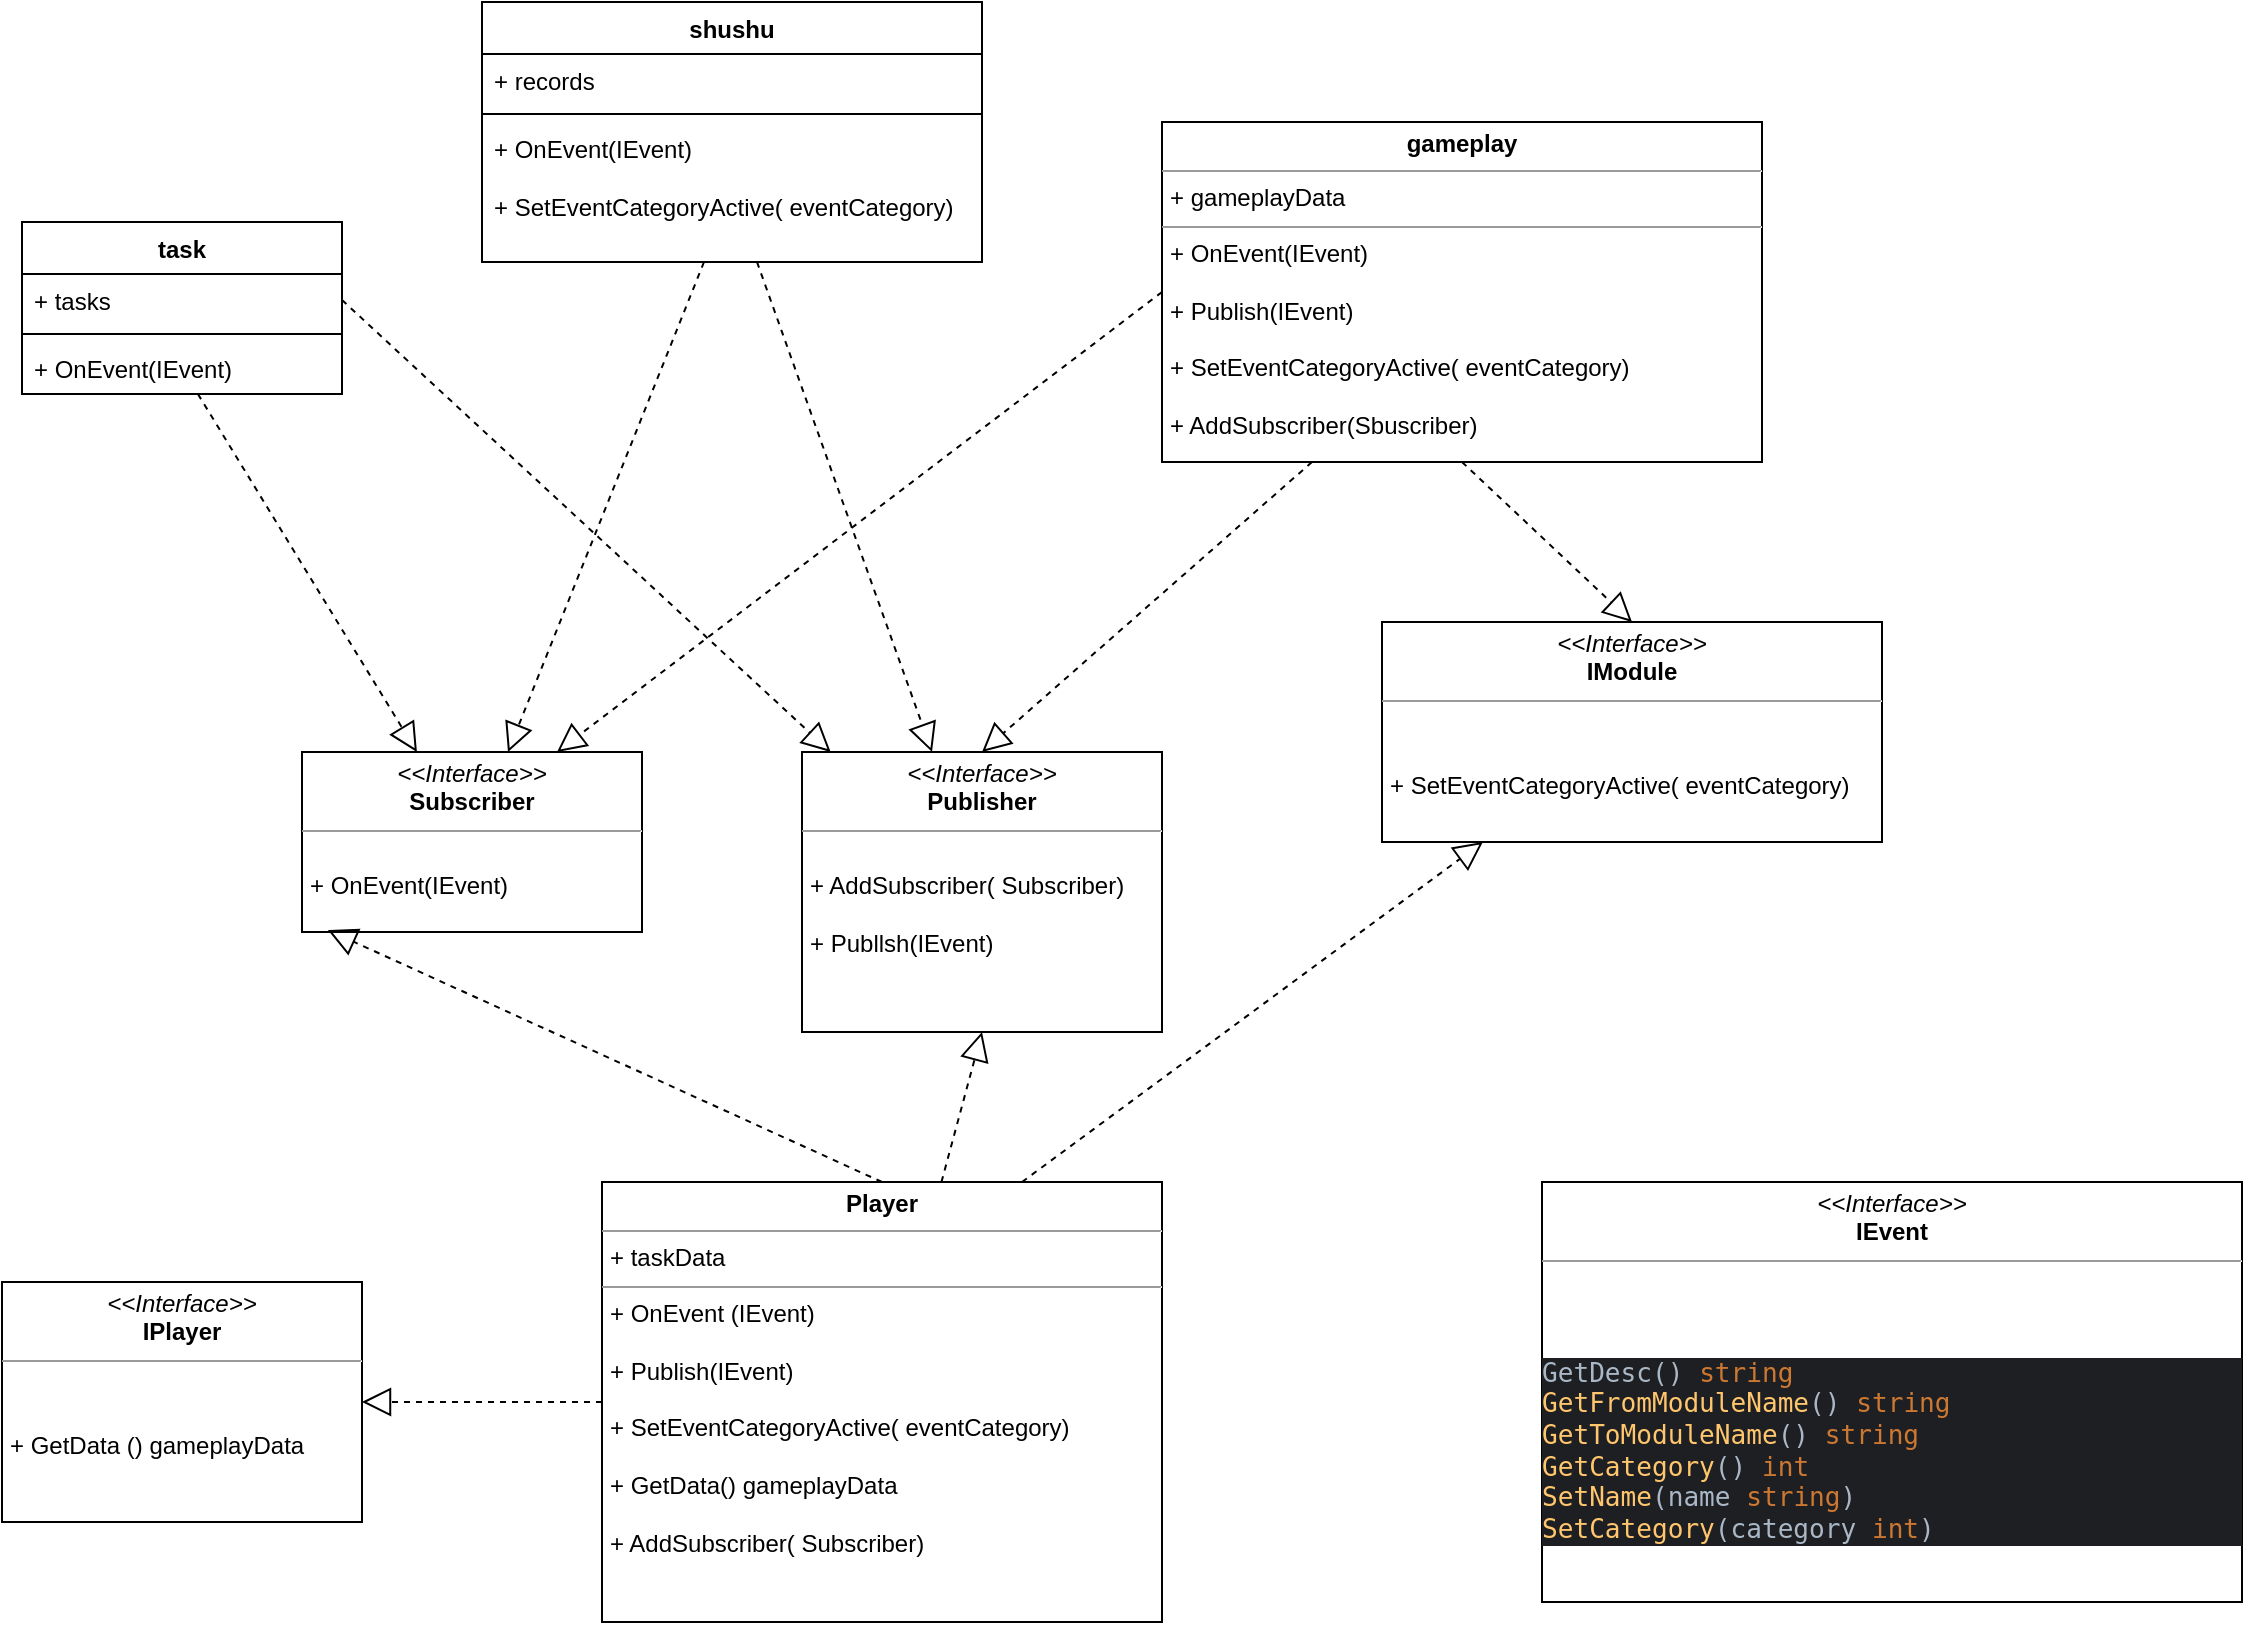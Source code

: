 <mxfile version="21.0.6" type="device"><diagram name="第 1 页" id="54fpp_WpTDdPFJokEVUT"><mxGraphModel dx="2261" dy="1901" grid="1" gridSize="10" guides="1" tooltips="1" connect="1" arrows="1" fold="1" page="1" pageScale="1" pageWidth="827" pageHeight="1169" math="0" shadow="0"><root><mxCell id="0"/><mxCell id="1" parent="0"/><mxCell id="NyXPxZz_sFKsWelykBak-12" value="task" style="swimlane;fontStyle=1;align=center;verticalAlign=top;childLayout=stackLayout;horizontal=1;startSize=26;horizontalStack=0;resizeParent=1;resizeParentMax=0;resizeLast=0;collapsible=1;marginBottom=0;whiteSpace=wrap;html=1;" vertex="1" parent="1"><mxGeometry x="-130" y="20" width="160" height="86" as="geometry"/></mxCell><mxCell id="NyXPxZz_sFKsWelykBak-13" value="+ tasks" style="text;strokeColor=none;fillColor=none;align=left;verticalAlign=top;spacingLeft=4;spacingRight=4;overflow=hidden;rotatable=0;points=[[0,0.5],[1,0.5]];portConstraint=eastwest;whiteSpace=wrap;html=1;" vertex="1" parent="NyXPxZz_sFKsWelykBak-12"><mxGeometry y="26" width="160" height="26" as="geometry"/></mxCell><mxCell id="NyXPxZz_sFKsWelykBak-14" value="" style="line;strokeWidth=1;fillColor=none;align=left;verticalAlign=middle;spacingTop=-1;spacingLeft=3;spacingRight=3;rotatable=0;labelPosition=right;points=[];portConstraint=eastwest;strokeColor=inherit;" vertex="1" parent="NyXPxZz_sFKsWelykBak-12"><mxGeometry y="52" width="160" height="8" as="geometry"/></mxCell><mxCell id="NyXPxZz_sFKsWelykBak-15" value="+ OnEvent(IEvent)&lt;br&gt;" style="text;strokeColor=none;fillColor=none;align=left;verticalAlign=top;spacingLeft=4;spacingRight=4;overflow=hidden;rotatable=0;points=[[0,0.5],[1,0.5]];portConstraint=eastwest;whiteSpace=wrap;html=1;" vertex="1" parent="NyXPxZz_sFKsWelykBak-12"><mxGeometry y="60" width="160" height="26" as="geometry"/></mxCell><mxCell id="NyXPxZz_sFKsWelykBak-20" value="shushu" style="swimlane;fontStyle=1;align=center;verticalAlign=top;childLayout=stackLayout;horizontal=1;startSize=26;horizontalStack=0;resizeParent=1;resizeParentMax=0;resizeLast=0;collapsible=1;marginBottom=0;whiteSpace=wrap;html=1;" vertex="1" parent="1"><mxGeometry x="100" y="-90" width="250" height="130" as="geometry"/></mxCell><mxCell id="NyXPxZz_sFKsWelykBak-21" value="+ records" style="text;strokeColor=none;fillColor=none;align=left;verticalAlign=top;spacingLeft=4;spacingRight=4;overflow=hidden;rotatable=0;points=[[0,0.5],[1,0.5]];portConstraint=eastwest;whiteSpace=wrap;html=1;" vertex="1" parent="NyXPxZz_sFKsWelykBak-20"><mxGeometry y="26" width="250" height="26" as="geometry"/></mxCell><mxCell id="NyXPxZz_sFKsWelykBak-22" value="" style="line;strokeWidth=1;fillColor=none;align=left;verticalAlign=middle;spacingTop=-1;spacingLeft=3;spacingRight=3;rotatable=0;labelPosition=right;points=[];portConstraint=eastwest;strokeColor=inherit;" vertex="1" parent="NyXPxZz_sFKsWelykBak-20"><mxGeometry y="52" width="250" height="8" as="geometry"/></mxCell><mxCell id="NyXPxZz_sFKsWelykBak-23" value="+ OnEvent(IEvent)&lt;br&gt;&lt;br&gt;+&amp;nbsp;SetEventCategoryActive(&amp;nbsp;eventCategory)" style="text;strokeColor=none;fillColor=none;align=left;verticalAlign=top;spacingLeft=4;spacingRight=4;overflow=hidden;rotatable=0;points=[[0,0.5],[1,0.5]];portConstraint=eastwest;whiteSpace=wrap;html=1;" vertex="1" parent="NyXPxZz_sFKsWelykBak-20"><mxGeometry y="60" width="250" height="70" as="geometry"/></mxCell><mxCell id="NyXPxZz_sFKsWelykBak-28" value="&lt;p style=&quot;margin:0px;margin-top:4px;text-align:center;&quot;&gt;&lt;i&gt;&amp;lt;&amp;lt;Interface&amp;gt;&amp;gt;&lt;/i&gt;&lt;br&gt;&lt;b&gt;IPlayer&lt;/b&gt;&lt;/p&gt;&lt;hr size=&quot;1&quot;&gt;&lt;p style=&quot;margin:0px;margin-left:4px;&quot;&gt;&lt;br&gt;&lt;/p&gt;&lt;p style=&quot;margin:0px;margin-left:4px;&quot;&gt;&lt;br&gt;&lt;/p&gt;&lt;p style=&quot;margin:0px;margin-left:4px;&quot;&gt;+&amp;nbsp;GetData () gameplayData&lt;/p&gt;&lt;p style=&quot;margin:0px;margin-left:4px;&quot;&gt;&lt;br&gt;&lt;/p&gt;" style="verticalAlign=top;align=left;overflow=fill;fontSize=12;fontFamily=Helvetica;html=1;whiteSpace=wrap;" vertex="1" parent="1"><mxGeometry x="-140" y="550" width="180" height="120" as="geometry"/></mxCell><mxCell id="NyXPxZz_sFKsWelykBak-29" value="&lt;p style=&quot;margin:0px;margin-top:4px;text-align:center;&quot;&gt;&lt;i&gt;&amp;lt;&amp;lt;Interface&amp;gt;&amp;gt;&lt;/i&gt;&lt;br&gt;&lt;b&gt;IModule&lt;/b&gt;&lt;/p&gt;&lt;hr size=&quot;1&quot;&gt;&lt;p style=&quot;margin:0px;margin-left:4px;&quot;&gt;&lt;br&gt;&lt;/p&gt;&lt;p style=&quot;margin:0px;margin-left:4px;&quot;&gt;&lt;br&gt;&lt;/p&gt;&lt;p style=&quot;margin:0px;margin-left:4px;&quot;&gt;+&amp;nbsp;SetEventCategoryActive(&amp;nbsp;eventCategory&lt;span style=&quot;background-color: initial;&quot;&gt;)&lt;/span&gt;&lt;/p&gt;" style="verticalAlign=top;align=left;overflow=fill;fontSize=12;fontFamily=Helvetica;html=1;whiteSpace=wrap;" vertex="1" parent="1"><mxGeometry x="550" y="220" width="250" height="110" as="geometry"/></mxCell><mxCell id="NyXPxZz_sFKsWelykBak-30" value="&lt;p style=&quot;margin:0px;margin-top:4px;text-align:center;&quot;&gt;&lt;i&gt;&amp;lt;&amp;lt;Interface&amp;gt;&amp;gt;&lt;/i&gt;&lt;br&gt;&lt;b&gt;Publisher&lt;/b&gt;&lt;/p&gt;&lt;hr size=&quot;1&quot;&gt;&lt;p style=&quot;margin:0px;margin-left:4px;&quot;&gt;&lt;br&gt;&lt;/p&gt;&lt;p style=&quot;margin:0px;margin-left:4px;&quot;&gt;+ AddSubscriber( Subscriber)&lt;br&gt;&lt;/p&gt;&lt;p style=&quot;margin:0px;margin-left:4px;&quot;&gt;&lt;br&gt;&lt;/p&gt;&lt;p style=&quot;margin:0px;margin-left:4px;&quot;&gt;+ Publlsh(IEvent)&lt;/p&gt;" style="verticalAlign=top;align=left;overflow=fill;fontSize=12;fontFamily=Helvetica;html=1;whiteSpace=wrap;" vertex="1" parent="1"><mxGeometry x="260" y="285" width="180" height="140" as="geometry"/></mxCell><mxCell id="NyXPxZz_sFKsWelykBak-31" value="&lt;p style=&quot;margin:0px;margin-top:4px;text-align:center;&quot;&gt;&lt;i&gt;&amp;lt;&amp;lt;Interface&amp;gt;&amp;gt;&lt;/i&gt;&lt;br&gt;&lt;b&gt;Subscriber&lt;/b&gt;&lt;/p&gt;&lt;hr size=&quot;1&quot;&gt;&lt;p style=&quot;margin:0px;margin-left:4px;&quot;&gt;&lt;br&gt;&lt;/p&gt;&lt;p style=&quot;margin:0px;margin-left:4px;&quot;&gt;+ OnEvent(IEvent)&lt;br&gt;&lt;/p&gt;&lt;p style=&quot;margin:0px;margin-left:4px;&quot;&gt;&lt;br&gt;&lt;/p&gt;" style="verticalAlign=top;align=left;overflow=fill;fontSize=12;fontFamily=Helvetica;html=1;whiteSpace=wrap;" vertex="1" parent="1"><mxGeometry x="10" y="285" width="170" height="90" as="geometry"/></mxCell><mxCell id="NyXPxZz_sFKsWelykBak-32" value="&lt;p style=&quot;margin:0px;margin-top:4px;text-align:center;&quot;&gt;&lt;b&gt;Player&lt;/b&gt;&lt;/p&gt;&lt;hr size=&quot;1&quot;&gt;&lt;p style=&quot;margin:0px;margin-left:4px;&quot;&gt;+ taskData&lt;/p&gt;&lt;hr size=&quot;1&quot;&gt;&lt;p style=&quot;margin:0px;margin-left:4px;&quot;&gt;+ OnEvent (IEvent)&lt;/p&gt;&lt;p style=&quot;margin:0px;margin-left:4px;&quot;&gt;&lt;br&gt;&lt;/p&gt;&lt;p style=&quot;border-color: var(--border-color); margin: 0px 0px 0px 4px;&quot;&gt;+ Publish(IEvent)&lt;br style=&quot;border-color: var(--border-color);&quot;&gt;&lt;/p&gt;&lt;p style=&quot;border-color: var(--border-color); margin: 0px 0px 0px 4px;&quot;&gt;&lt;br style=&quot;border-color: var(--border-color);&quot;&gt;&lt;/p&gt;&lt;p style=&quot;border-color: var(--border-color); margin: 0px 0px 0px 4px;&quot;&gt;+&amp;nbsp;SetEventCategoryActive(&amp;nbsp;eventCategory)&lt;/p&gt;&lt;p style=&quot;border-color: var(--border-color); margin: 0px 0px 0px 4px;&quot;&gt;&lt;br&gt;&lt;/p&gt;&lt;p style=&quot;border-color: var(--border-color); margin: 0px 0px 0px 4px;&quot;&gt;+ GetData() gameplayData&lt;/p&gt;&lt;p style=&quot;border-color: var(--border-color); margin: 0px 0px 0px 4px;&quot;&gt;&lt;br&gt;&lt;/p&gt;&lt;p style=&quot;border-color: var(--border-color); margin: 0px 0px 0px 4px;&quot;&gt;+ AddSubscriber( Subscriber)&lt;br&gt;&lt;/p&gt;&lt;p style=&quot;border-color: var(--border-color); margin: 0px 0px 0px 4px;&quot;&gt;&lt;br&gt;&lt;/p&gt;" style="verticalAlign=top;align=left;overflow=fill;fontSize=12;fontFamily=Helvetica;html=1;whiteSpace=wrap;" vertex="1" parent="1"><mxGeometry x="160" y="500" width="280" height="220" as="geometry"/></mxCell><mxCell id="NyXPxZz_sFKsWelykBak-34" value="" style="endArrow=block;dashed=1;endFill=0;endSize=12;html=1;rounded=0;exitX=0.5;exitY=0;exitDx=0;exitDy=0;entryX=0.076;entryY=0.989;entryDx=0;entryDy=0;entryPerimeter=0;" edge="1" parent="1" source="NyXPxZz_sFKsWelykBak-32" target="NyXPxZz_sFKsWelykBak-31"><mxGeometry width="160" relative="1" as="geometry"><mxPoint x="160" y="670" as="sourcePoint"/><mxPoint x="320" y="670" as="targetPoint"/></mxGeometry></mxCell><mxCell id="NyXPxZz_sFKsWelykBak-36" value="" style="endArrow=block;dashed=1;endFill=0;endSize=12;html=1;rounded=0;" edge="1" parent="1" source="NyXPxZz_sFKsWelykBak-32" target="NyXPxZz_sFKsWelykBak-28"><mxGeometry width="160" relative="1" as="geometry"><mxPoint x="330" y="510" as="sourcePoint"/><mxPoint x="490" y="510" as="targetPoint"/></mxGeometry></mxCell><mxCell id="NyXPxZz_sFKsWelykBak-37" value="" style="endArrow=block;dashed=1;endFill=0;endSize=12;html=1;rounded=0;exitX=0.75;exitY=0;exitDx=0;exitDy=0;" edge="1" parent="1" source="NyXPxZz_sFKsWelykBak-32" target="NyXPxZz_sFKsWelykBak-29"><mxGeometry width="160" relative="1" as="geometry"><mxPoint x="330" y="510" as="sourcePoint"/><mxPoint x="490" y="510" as="targetPoint"/></mxGeometry></mxCell><mxCell id="NyXPxZz_sFKsWelykBak-38" value="&lt;p style=&quot;margin:0px;margin-top:4px;text-align:center;&quot;&gt;&lt;b&gt;gameplay&lt;/b&gt;&lt;/p&gt;&lt;hr size=&quot;1&quot;&gt;&lt;p style=&quot;margin:0px;margin-left:4px;&quot;&gt;+ gameplayData&lt;/p&gt;&lt;hr size=&quot;1&quot;&gt;&lt;p style=&quot;margin:0px;margin-left:4px;&quot;&gt;+ OnEvent(IEvent)&lt;/p&gt;&lt;p style=&quot;margin:0px;margin-left:4px;&quot;&gt;&lt;br&gt;&lt;/p&gt;&lt;p style=&quot;margin:0px;margin-left:4px;&quot;&gt;+ Publish(IEvent)&lt;/p&gt;&lt;p style=&quot;margin:0px;margin-left:4px;&quot;&gt;&lt;br&gt;&lt;/p&gt;&lt;p style=&quot;margin:0px;margin-left:4px;&quot;&gt;+&amp;nbsp;SetEventCategoryActive(&amp;nbsp;eventCategory)&lt;br&gt;&lt;/p&gt;&lt;p style=&quot;margin:0px;margin-left:4px;&quot;&gt;&lt;br&gt;&lt;/p&gt;&lt;p style=&quot;margin:0px;margin-left:4px;&quot;&gt;+ AddSubscriber(Sbuscriber)&lt;br&gt;&lt;/p&gt;" style="verticalAlign=top;align=left;overflow=fill;fontSize=12;fontFamily=Helvetica;html=1;whiteSpace=wrap;" vertex="1" parent="1"><mxGeometry x="440" y="-30" width="300" height="170" as="geometry"/></mxCell><mxCell id="NyXPxZz_sFKsWelykBak-39" value="" style="endArrow=block;dashed=1;endFill=0;endSize=12;html=1;rounded=0;" edge="1" parent="1" source="NyXPxZz_sFKsWelykBak-15" target="NyXPxZz_sFKsWelykBak-31"><mxGeometry width="160" relative="1" as="geometry"><mxPoint x="330" y="410" as="sourcePoint"/><mxPoint x="490" y="410" as="targetPoint"/></mxGeometry></mxCell><mxCell id="NyXPxZz_sFKsWelykBak-40" value="" style="endArrow=block;dashed=1;endFill=0;endSize=12;html=1;rounded=0;" edge="1" parent="1" source="NyXPxZz_sFKsWelykBak-23" target="NyXPxZz_sFKsWelykBak-31"><mxGeometry width="160" relative="1" as="geometry"><mxPoint x="330" y="410" as="sourcePoint"/><mxPoint x="490" y="410" as="targetPoint"/></mxGeometry></mxCell><mxCell id="NyXPxZz_sFKsWelykBak-42" value="" style="endArrow=block;dashed=1;endFill=0;endSize=12;html=1;rounded=0;entryX=0.5;entryY=1;entryDx=0;entryDy=0;" edge="1" parent="1" source="NyXPxZz_sFKsWelykBak-32" target="NyXPxZz_sFKsWelykBak-30"><mxGeometry width="160" relative="1" as="geometry"><mxPoint x="330" y="490" as="sourcePoint"/><mxPoint x="490" y="490" as="targetPoint"/></mxGeometry></mxCell><mxCell id="NyXPxZz_sFKsWelykBak-45" value="" style="endArrow=block;dashed=1;endFill=0;endSize=12;html=1;rounded=0;entryX=0.5;entryY=0;entryDx=0;entryDy=0;exitX=0.5;exitY=1;exitDx=0;exitDy=0;" edge="1" parent="1" source="NyXPxZz_sFKsWelykBak-38" target="NyXPxZz_sFKsWelykBak-29"><mxGeometry width="160" relative="1" as="geometry"><mxPoint x="330" y="290" as="sourcePoint"/><mxPoint x="490" y="290" as="targetPoint"/></mxGeometry></mxCell><mxCell id="NyXPxZz_sFKsWelykBak-46" value="" style="endArrow=block;dashed=1;endFill=0;endSize=12;html=1;rounded=0;exitX=0.25;exitY=1;exitDx=0;exitDy=0;entryX=0.5;entryY=0;entryDx=0;entryDy=0;" edge="1" parent="1" source="NyXPxZz_sFKsWelykBak-38" target="NyXPxZz_sFKsWelykBak-30"><mxGeometry width="160" relative="1" as="geometry"><mxPoint x="330" y="290" as="sourcePoint"/><mxPoint x="490" y="290" as="targetPoint"/></mxGeometry></mxCell><mxCell id="NyXPxZz_sFKsWelykBak-48" value="" style="endArrow=block;dashed=1;endFill=0;endSize=12;html=1;rounded=0;" edge="1" parent="1" source="NyXPxZz_sFKsWelykBak-23" target="NyXPxZz_sFKsWelykBak-30"><mxGeometry width="160" relative="1" as="geometry"><mxPoint x="330" y="290" as="sourcePoint"/><mxPoint x="490" y="290" as="targetPoint"/></mxGeometry></mxCell><mxCell id="NyXPxZz_sFKsWelykBak-50" value="" style="endArrow=block;dashed=1;endFill=0;endSize=12;html=1;rounded=0;exitX=1;exitY=0.5;exitDx=0;exitDy=0;" edge="1" parent="1" source="NyXPxZz_sFKsWelykBak-13" target="NyXPxZz_sFKsWelykBak-30"><mxGeometry width="160" relative="1" as="geometry"><mxPoint x="330" y="290" as="sourcePoint"/><mxPoint x="490" y="290" as="targetPoint"/></mxGeometry></mxCell><mxCell id="NyXPxZz_sFKsWelykBak-51" value="" style="endArrow=block;dashed=1;endFill=0;endSize=12;html=1;rounded=0;entryX=0.75;entryY=0;entryDx=0;entryDy=0;exitX=0;exitY=0.5;exitDx=0;exitDy=0;" edge="1" parent="1" source="NyXPxZz_sFKsWelykBak-38" target="NyXPxZz_sFKsWelykBak-31"><mxGeometry width="160" relative="1" as="geometry"><mxPoint x="330" y="390" as="sourcePoint"/><mxPoint x="490" y="390" as="targetPoint"/></mxGeometry></mxCell><mxCell id="NyXPxZz_sFKsWelykBak-53" value="&lt;p style=&quot;margin:0px;margin-top:4px;text-align:center;&quot;&gt;&lt;i&gt;&amp;lt;&amp;lt;Interface&amp;gt;&amp;gt;&lt;/i&gt;&lt;br&gt;&lt;b&gt;IEvent&lt;/b&gt;&lt;/p&gt;&lt;hr size=&quot;1&quot;&gt;&lt;p style=&quot;margin:0px;margin-left:4px;&quot;&gt;&lt;br&gt;&lt;/p&gt;&lt;p style=&quot;margin:0px;margin-left:4px;&quot;&gt;&lt;br&gt;&lt;/p&gt;&lt;div style=&quot;background-color:#1e1f22;color:#a9b7c6;font-family:'JetBrains Mono',monospace;font-size:9.8pt;&quot;&gt;&lt;pre&gt;GetDesc() &lt;span style=&quot;color:#cc7832;&quot;&gt;string&lt;br&gt;&lt;/span&gt;&lt;span style=&quot;color:#ffc66d;&quot;&gt;GetFromModuleName&lt;/span&gt;() &lt;span style=&quot;color:#cc7832;&quot;&gt;string&lt;br&gt;&lt;/span&gt;&lt;span style=&quot;color:#ffc66d;&quot;&gt;GetToModuleName&lt;/span&gt;() &lt;span style=&quot;color:#cc7832;&quot;&gt;string&lt;br&gt;&lt;/span&gt;&lt;span style=&quot;color:#ffc66d;&quot;&gt;GetCategory&lt;/span&gt;() &lt;span style=&quot;color:#cc7832;&quot;&gt;int&lt;br&gt;&lt;/span&gt;&lt;span style=&quot;color:#ffc66d;&quot;&gt;SetName&lt;/span&gt;(name &lt;span style=&quot;color:#cc7832;&quot;&gt;string&lt;/span&gt;)&lt;br&gt;&lt;span style=&quot;color:#ffc66d;&quot;&gt;SetCategory&lt;/span&gt;(category &lt;span style=&quot;color:#cc7832;&quot;&gt;int&lt;/span&gt;)&lt;/pre&gt;&lt;/div&gt;&lt;p style=&quot;margin:0px;margin-left:4px;&quot;&gt;&lt;br&gt;&lt;/p&gt;" style="verticalAlign=top;align=left;overflow=fill;fontSize=12;fontFamily=Helvetica;html=1;whiteSpace=wrap;" vertex="1" parent="1"><mxGeometry x="630" y="500" width="350" height="210" as="geometry"/></mxCell></root></mxGraphModel></diagram></mxfile>